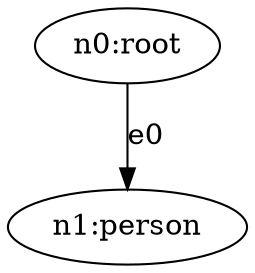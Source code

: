 strict digraph root {
    "n0" [ id="406ce1045cb34a42b104f7d482f91f73", label="n0:root"  ]
    "n1" [ id="61229fe53d1b44638c45b8bb471641f1", label="n1:person" , name="Josh", birthday="1995-05-20" ]
    "n0" -> "n1" [ id="bfc19adb61c94309ba170aa95dee1fc0", label="e0" ]
}
